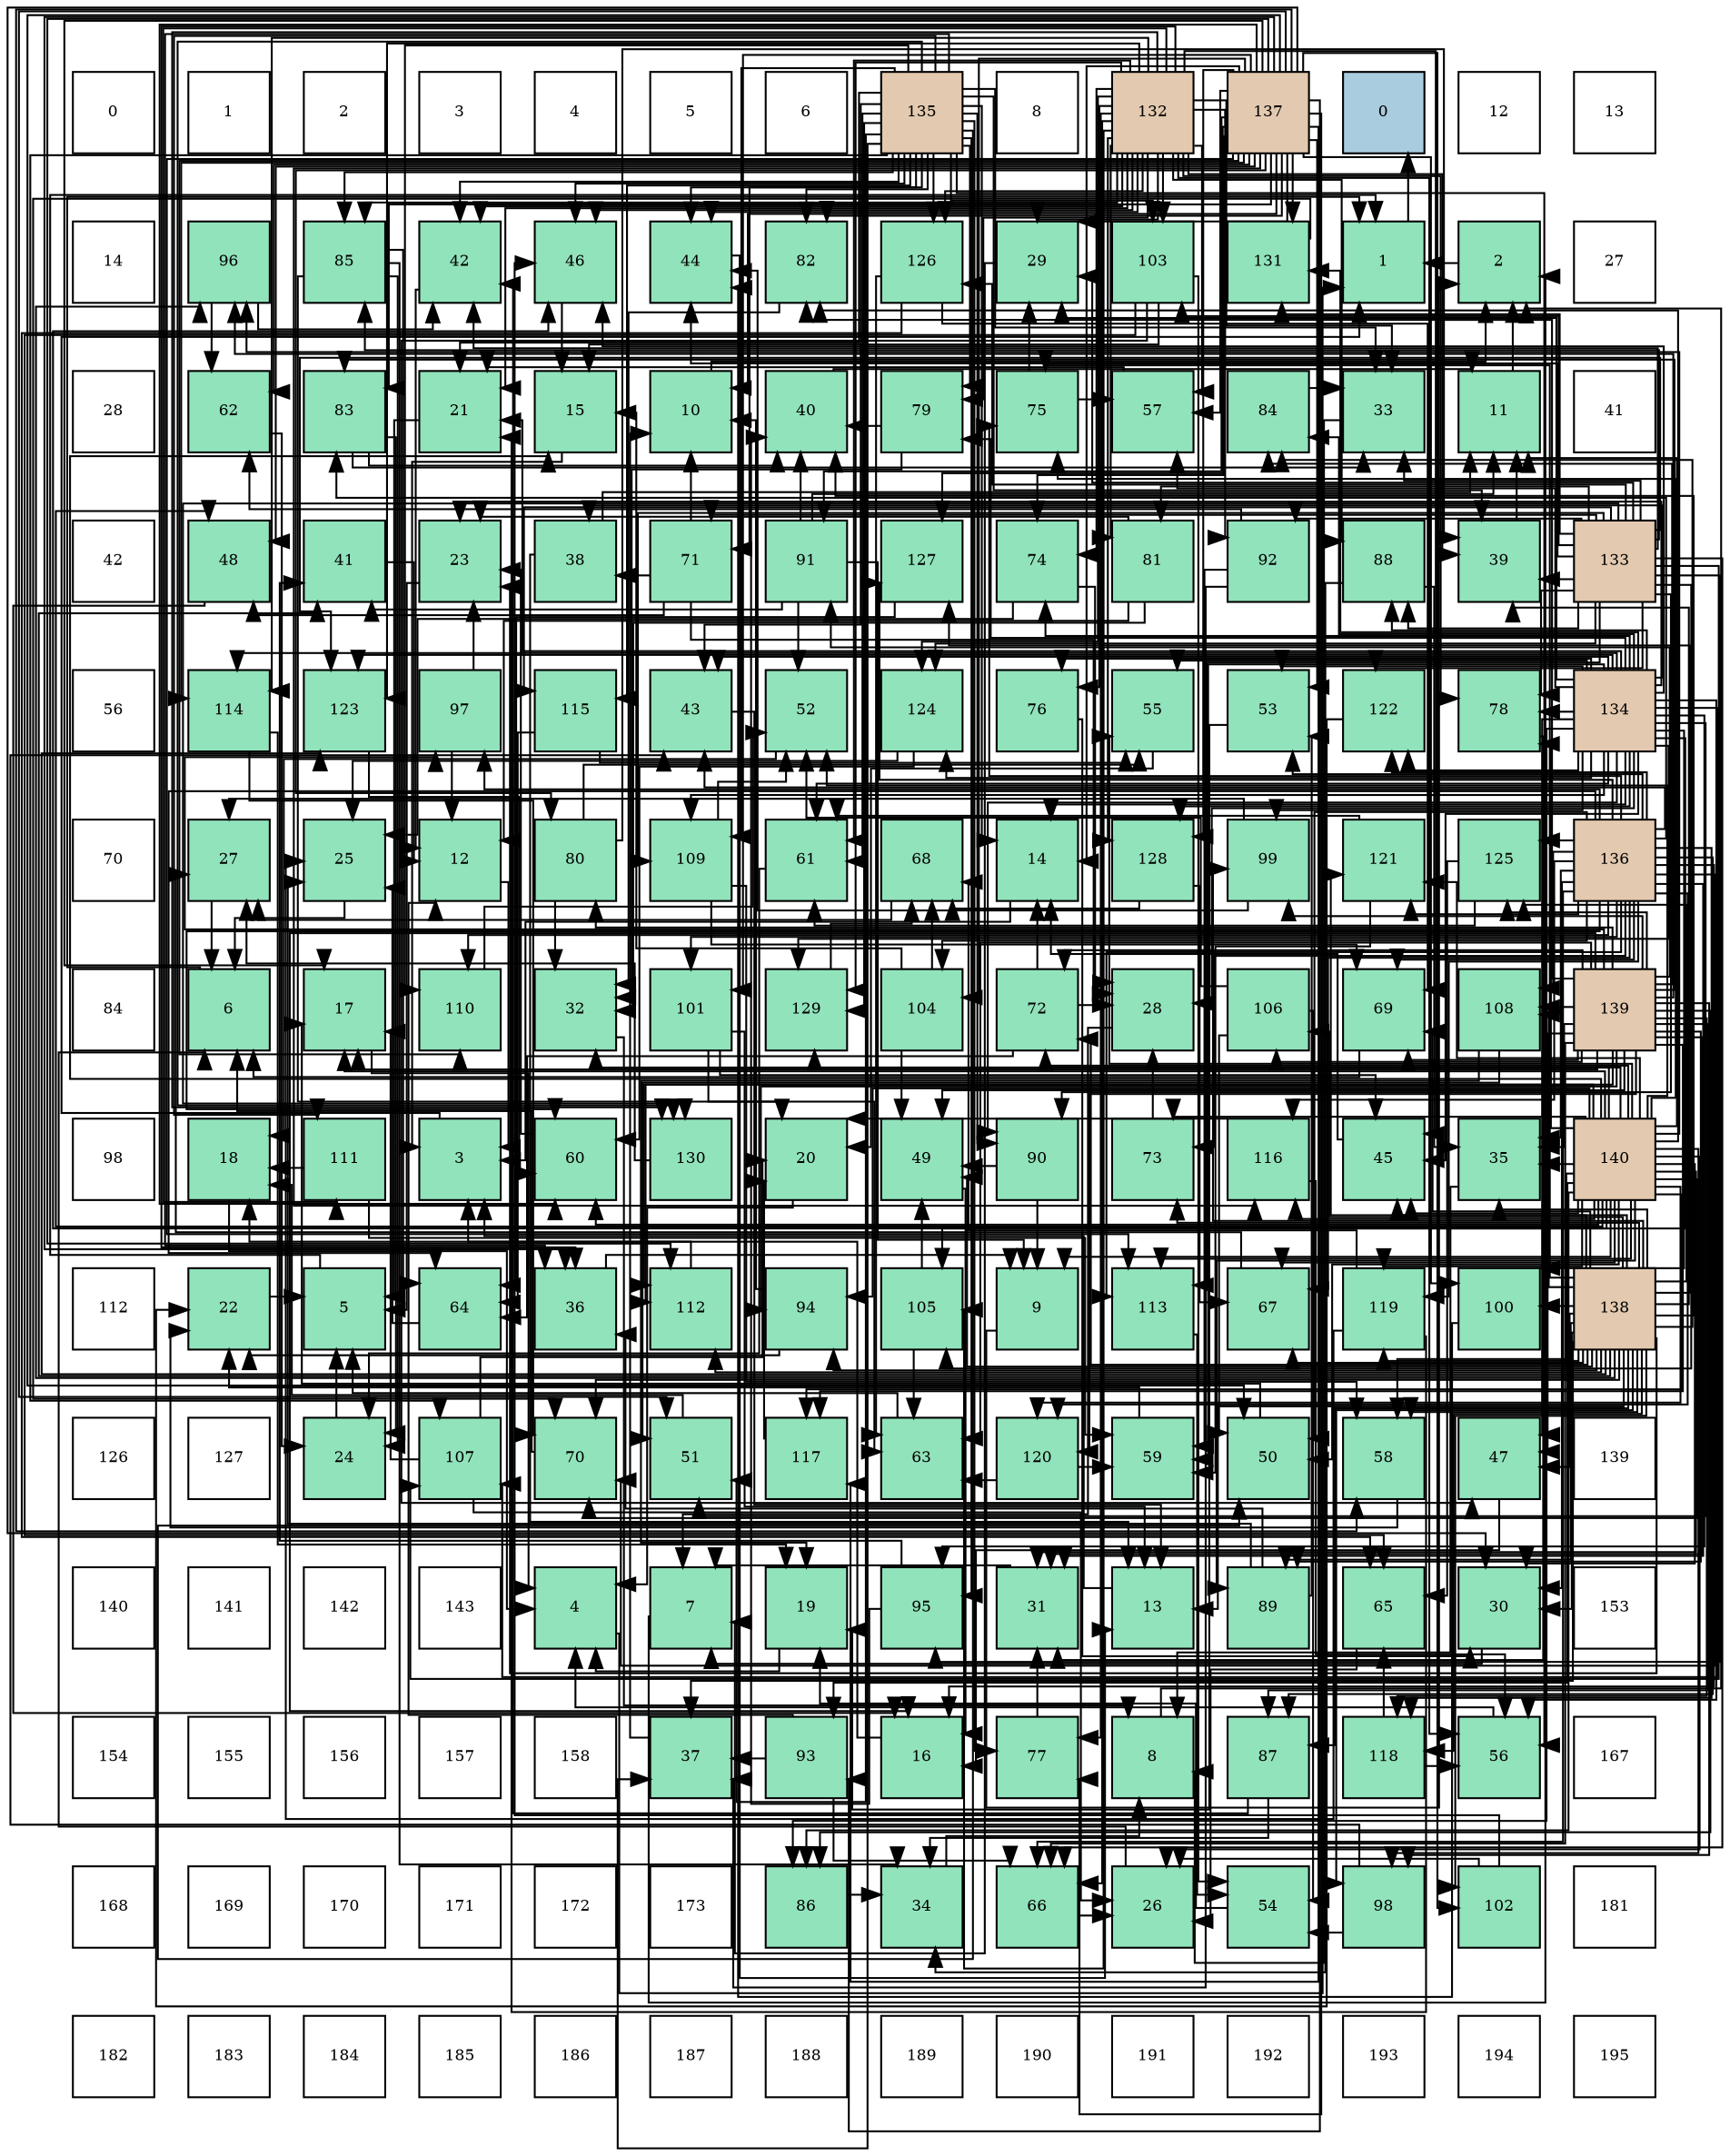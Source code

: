 digraph layout{
 rankdir=TB;
 splines=ortho;
 node [style=filled shape=square fixedsize=true width=0.6];
0[label="0", fontsize=8, fillcolor="#ffffff"];
1[label="1", fontsize=8, fillcolor="#ffffff"];
2[label="2", fontsize=8, fillcolor="#ffffff"];
3[label="3", fontsize=8, fillcolor="#ffffff"];
4[label="4", fontsize=8, fillcolor="#ffffff"];
5[label="5", fontsize=8, fillcolor="#ffffff"];
6[label="6", fontsize=8, fillcolor="#ffffff"];
7[label="135", fontsize=8, fillcolor="#e3c9af"];
8[label="8", fontsize=8, fillcolor="#ffffff"];
9[label="132", fontsize=8, fillcolor="#e3c9af"];
10[label="137", fontsize=8, fillcolor="#e3c9af"];
11[label="0", fontsize=8, fillcolor="#a9ccde"];
12[label="12", fontsize=8, fillcolor="#ffffff"];
13[label="13", fontsize=8, fillcolor="#ffffff"];
14[label="14", fontsize=8, fillcolor="#ffffff"];
15[label="96", fontsize=8, fillcolor="#91e3bb"];
16[label="85", fontsize=8, fillcolor="#91e3bb"];
17[label="42", fontsize=8, fillcolor="#91e3bb"];
18[label="46", fontsize=8, fillcolor="#91e3bb"];
19[label="44", fontsize=8, fillcolor="#91e3bb"];
20[label="82", fontsize=8, fillcolor="#91e3bb"];
21[label="126", fontsize=8, fillcolor="#91e3bb"];
22[label="29", fontsize=8, fillcolor="#91e3bb"];
23[label="103", fontsize=8, fillcolor="#91e3bb"];
24[label="131", fontsize=8, fillcolor="#91e3bb"];
25[label="1", fontsize=8, fillcolor="#91e3bb"];
26[label="2", fontsize=8, fillcolor="#91e3bb"];
27[label="27", fontsize=8, fillcolor="#ffffff"];
28[label="28", fontsize=8, fillcolor="#ffffff"];
29[label="62", fontsize=8, fillcolor="#91e3bb"];
30[label="83", fontsize=8, fillcolor="#91e3bb"];
31[label="21", fontsize=8, fillcolor="#91e3bb"];
32[label="15", fontsize=8, fillcolor="#91e3bb"];
33[label="10", fontsize=8, fillcolor="#91e3bb"];
34[label="40", fontsize=8, fillcolor="#91e3bb"];
35[label="79", fontsize=8, fillcolor="#91e3bb"];
36[label="75", fontsize=8, fillcolor="#91e3bb"];
37[label="57", fontsize=8, fillcolor="#91e3bb"];
38[label="84", fontsize=8, fillcolor="#91e3bb"];
39[label="33", fontsize=8, fillcolor="#91e3bb"];
40[label="11", fontsize=8, fillcolor="#91e3bb"];
41[label="41", fontsize=8, fillcolor="#ffffff"];
42[label="42", fontsize=8, fillcolor="#ffffff"];
43[label="48", fontsize=8, fillcolor="#91e3bb"];
44[label="41", fontsize=8, fillcolor="#91e3bb"];
45[label="23", fontsize=8, fillcolor="#91e3bb"];
46[label="38", fontsize=8, fillcolor="#91e3bb"];
47[label="71", fontsize=8, fillcolor="#91e3bb"];
48[label="91", fontsize=8, fillcolor="#91e3bb"];
49[label="127", fontsize=8, fillcolor="#91e3bb"];
50[label="74", fontsize=8, fillcolor="#91e3bb"];
51[label="81", fontsize=8, fillcolor="#91e3bb"];
52[label="92", fontsize=8, fillcolor="#91e3bb"];
53[label="88", fontsize=8, fillcolor="#91e3bb"];
54[label="39", fontsize=8, fillcolor="#91e3bb"];
55[label="133", fontsize=8, fillcolor="#e3c9af"];
56[label="56", fontsize=8, fillcolor="#ffffff"];
57[label="114", fontsize=8, fillcolor="#91e3bb"];
58[label="123", fontsize=8, fillcolor="#91e3bb"];
59[label="97", fontsize=8, fillcolor="#91e3bb"];
60[label="115", fontsize=8, fillcolor="#91e3bb"];
61[label="43", fontsize=8, fillcolor="#91e3bb"];
62[label="52", fontsize=8, fillcolor="#91e3bb"];
63[label="124", fontsize=8, fillcolor="#91e3bb"];
64[label="76", fontsize=8, fillcolor="#91e3bb"];
65[label="55", fontsize=8, fillcolor="#91e3bb"];
66[label="53", fontsize=8, fillcolor="#91e3bb"];
67[label="122", fontsize=8, fillcolor="#91e3bb"];
68[label="78", fontsize=8, fillcolor="#91e3bb"];
69[label="134", fontsize=8, fillcolor="#e3c9af"];
70[label="70", fontsize=8, fillcolor="#ffffff"];
71[label="27", fontsize=8, fillcolor="#91e3bb"];
72[label="25", fontsize=8, fillcolor="#91e3bb"];
73[label="12", fontsize=8, fillcolor="#91e3bb"];
74[label="80", fontsize=8, fillcolor="#91e3bb"];
75[label="109", fontsize=8, fillcolor="#91e3bb"];
76[label="61", fontsize=8, fillcolor="#91e3bb"];
77[label="68", fontsize=8, fillcolor="#91e3bb"];
78[label="14", fontsize=8, fillcolor="#91e3bb"];
79[label="128", fontsize=8, fillcolor="#91e3bb"];
80[label="99", fontsize=8, fillcolor="#91e3bb"];
81[label="121", fontsize=8, fillcolor="#91e3bb"];
82[label="125", fontsize=8, fillcolor="#91e3bb"];
83[label="136", fontsize=8, fillcolor="#e3c9af"];
84[label="84", fontsize=8, fillcolor="#ffffff"];
85[label="6", fontsize=8, fillcolor="#91e3bb"];
86[label="17", fontsize=8, fillcolor="#91e3bb"];
87[label="110", fontsize=8, fillcolor="#91e3bb"];
88[label="32", fontsize=8, fillcolor="#91e3bb"];
89[label="101", fontsize=8, fillcolor="#91e3bb"];
90[label="129", fontsize=8, fillcolor="#91e3bb"];
91[label="104", fontsize=8, fillcolor="#91e3bb"];
92[label="72", fontsize=8, fillcolor="#91e3bb"];
93[label="28", fontsize=8, fillcolor="#91e3bb"];
94[label="106", fontsize=8, fillcolor="#91e3bb"];
95[label="69", fontsize=8, fillcolor="#91e3bb"];
96[label="108", fontsize=8, fillcolor="#91e3bb"];
97[label="139", fontsize=8, fillcolor="#e3c9af"];
98[label="98", fontsize=8, fillcolor="#ffffff"];
99[label="18", fontsize=8, fillcolor="#91e3bb"];
100[label="111", fontsize=8, fillcolor="#91e3bb"];
101[label="3", fontsize=8, fillcolor="#91e3bb"];
102[label="60", fontsize=8, fillcolor="#91e3bb"];
103[label="130", fontsize=8, fillcolor="#91e3bb"];
104[label="20", fontsize=8, fillcolor="#91e3bb"];
105[label="49", fontsize=8, fillcolor="#91e3bb"];
106[label="90", fontsize=8, fillcolor="#91e3bb"];
107[label="73", fontsize=8, fillcolor="#91e3bb"];
108[label="116", fontsize=8, fillcolor="#91e3bb"];
109[label="45", fontsize=8, fillcolor="#91e3bb"];
110[label="35", fontsize=8, fillcolor="#91e3bb"];
111[label="140", fontsize=8, fillcolor="#e3c9af"];
112[label="112", fontsize=8, fillcolor="#ffffff"];
113[label="22", fontsize=8, fillcolor="#91e3bb"];
114[label="5", fontsize=8, fillcolor="#91e3bb"];
115[label="64", fontsize=8, fillcolor="#91e3bb"];
116[label="36", fontsize=8, fillcolor="#91e3bb"];
117[label="112", fontsize=8, fillcolor="#91e3bb"];
118[label="94", fontsize=8, fillcolor="#91e3bb"];
119[label="105", fontsize=8, fillcolor="#91e3bb"];
120[label="9", fontsize=8, fillcolor="#91e3bb"];
121[label="113", fontsize=8, fillcolor="#91e3bb"];
122[label="67", fontsize=8, fillcolor="#91e3bb"];
123[label="119", fontsize=8, fillcolor="#91e3bb"];
124[label="100", fontsize=8, fillcolor="#91e3bb"];
125[label="138", fontsize=8, fillcolor="#e3c9af"];
126[label="126", fontsize=8, fillcolor="#ffffff"];
127[label="127", fontsize=8, fillcolor="#ffffff"];
128[label="24", fontsize=8, fillcolor="#91e3bb"];
129[label="107", fontsize=8, fillcolor="#91e3bb"];
130[label="70", fontsize=8, fillcolor="#91e3bb"];
131[label="51", fontsize=8, fillcolor="#91e3bb"];
132[label="117", fontsize=8, fillcolor="#91e3bb"];
133[label="63", fontsize=8, fillcolor="#91e3bb"];
134[label="120", fontsize=8, fillcolor="#91e3bb"];
135[label="59", fontsize=8, fillcolor="#91e3bb"];
136[label="50", fontsize=8, fillcolor="#91e3bb"];
137[label="58", fontsize=8, fillcolor="#91e3bb"];
138[label="47", fontsize=8, fillcolor="#91e3bb"];
139[label="139", fontsize=8, fillcolor="#ffffff"];
140[label="140", fontsize=8, fillcolor="#ffffff"];
141[label="141", fontsize=8, fillcolor="#ffffff"];
142[label="142", fontsize=8, fillcolor="#ffffff"];
143[label="143", fontsize=8, fillcolor="#ffffff"];
144[label="4", fontsize=8, fillcolor="#91e3bb"];
145[label="7", fontsize=8, fillcolor="#91e3bb"];
146[label="19", fontsize=8, fillcolor="#91e3bb"];
147[label="95", fontsize=8, fillcolor="#91e3bb"];
148[label="31", fontsize=8, fillcolor="#91e3bb"];
149[label="13", fontsize=8, fillcolor="#91e3bb"];
150[label="89", fontsize=8, fillcolor="#91e3bb"];
151[label="65", fontsize=8, fillcolor="#91e3bb"];
152[label="30", fontsize=8, fillcolor="#91e3bb"];
153[label="153", fontsize=8, fillcolor="#ffffff"];
154[label="154", fontsize=8, fillcolor="#ffffff"];
155[label="155", fontsize=8, fillcolor="#ffffff"];
156[label="156", fontsize=8, fillcolor="#ffffff"];
157[label="157", fontsize=8, fillcolor="#ffffff"];
158[label="158", fontsize=8, fillcolor="#ffffff"];
159[label="37", fontsize=8, fillcolor="#91e3bb"];
160[label="93", fontsize=8, fillcolor="#91e3bb"];
161[label="16", fontsize=8, fillcolor="#91e3bb"];
162[label="77", fontsize=8, fillcolor="#91e3bb"];
163[label="8", fontsize=8, fillcolor="#91e3bb"];
164[label="87", fontsize=8, fillcolor="#91e3bb"];
165[label="118", fontsize=8, fillcolor="#91e3bb"];
166[label="56", fontsize=8, fillcolor="#91e3bb"];
167[label="167", fontsize=8, fillcolor="#ffffff"];
168[label="168", fontsize=8, fillcolor="#ffffff"];
169[label="169", fontsize=8, fillcolor="#ffffff"];
170[label="170", fontsize=8, fillcolor="#ffffff"];
171[label="171", fontsize=8, fillcolor="#ffffff"];
172[label="172", fontsize=8, fillcolor="#ffffff"];
173[label="173", fontsize=8, fillcolor="#ffffff"];
174[label="86", fontsize=8, fillcolor="#91e3bb"];
175[label="34", fontsize=8, fillcolor="#91e3bb"];
176[label="66", fontsize=8, fillcolor="#91e3bb"];
177[label="26", fontsize=8, fillcolor="#91e3bb"];
178[label="54", fontsize=8, fillcolor="#91e3bb"];
179[label="98", fontsize=8, fillcolor="#91e3bb"];
180[label="102", fontsize=8, fillcolor="#91e3bb"];
181[label="181", fontsize=8, fillcolor="#ffffff"];
182[label="182", fontsize=8, fillcolor="#ffffff"];
183[label="183", fontsize=8, fillcolor="#ffffff"];
184[label="184", fontsize=8, fillcolor="#ffffff"];
185[label="185", fontsize=8, fillcolor="#ffffff"];
186[label="186", fontsize=8, fillcolor="#ffffff"];
187[label="187", fontsize=8, fillcolor="#ffffff"];
188[label="188", fontsize=8, fillcolor="#ffffff"];
189[label="189", fontsize=8, fillcolor="#ffffff"];
190[label="190", fontsize=8, fillcolor="#ffffff"];
191[label="191", fontsize=8, fillcolor="#ffffff"];
192[label="192", fontsize=8, fillcolor="#ffffff"];
193[label="193", fontsize=8, fillcolor="#ffffff"];
194[label="194", fontsize=8, fillcolor="#ffffff"];
195[label="195", fontsize=8, fillcolor="#ffffff"];
edge [constraint=false, style=vis];25 -> 11;
26 -> 25;
101 -> 25;
144 -> 25;
114 -> 25;
85 -> 25;
145 -> 26;
163 -> 26;
120 -> 26;
33 -> 26;
40 -> 26;
73 -> 101;
149 -> 101;
78 -> 101;
32 -> 101;
161 -> 101;
86 -> 144;
99 -> 144;
146 -> 144;
104 -> 144;
31 -> 114;
113 -> 114;
45 -> 114;
128 -> 114;
72 -> 85;
177 -> 85;
71 -> 85;
93 -> 145;
22 -> 145;
152 -> 145;
148 -> 145;
88 -> 163;
39 -> 163;
175 -> 163;
110 -> 163;
116 -> 120;
159 -> 33;
46 -> 40;
46 -> 149;
54 -> 40;
34 -> 40;
44 -> 73;
17 -> 73;
61 -> 149;
19 -> 149;
109 -> 78;
18 -> 32;
138 -> 161;
43 -> 161;
105 -> 161;
136 -> 86;
131 -> 99;
62 -> 99;
66 -> 146;
178 -> 146;
65 -> 104;
166 -> 144;
37 -> 31;
137 -> 113;
135 -> 113;
102 -> 45;
76 -> 128;
29 -> 128;
133 -> 114;
115 -> 72;
151 -> 177;
176 -> 177;
122 -> 71;
77 -> 71;
95 -> 85;
130 -> 85;
47 -> 33;
47 -> 93;
47 -> 46;
47 -> 43;
92 -> 78;
92 -> 93;
92 -> 115;
107 -> 93;
50 -> 72;
50 -> 93;
36 -> 22;
36 -> 37;
64 -> 152;
162 -> 148;
68 -> 148;
35 -> 88;
35 -> 34;
74 -> 88;
74 -> 54;
74 -> 65;
51 -> 73;
51 -> 45;
51 -> 88;
20 -> 88;
30 -> 128;
30 -> 39;
30 -> 34;
38 -> 39;
16 -> 104;
16 -> 128;
16 -> 175;
16 -> 115;
174 -> 175;
164 -> 175;
164 -> 17;
53 -> 175;
53 -> 110;
150 -> 72;
150 -> 116;
150 -> 66;
106 -> 120;
106 -> 105;
48 -> 120;
48 -> 40;
48 -> 34;
48 -> 44;
48 -> 62;
52 -> 159;
52 -> 135;
52 -> 29;
160 -> 73;
160 -> 159;
160 -> 176;
118 -> 33;
118 -> 113;
147 -> 34;
147 -> 44;
15 -> 17;
15 -> 29;
59 -> 73;
59 -> 45;
179 -> 61;
179 -> 178;
80 -> 71;
80 -> 19;
124 -> 19;
89 -> 149;
89 -> 109;
89 -> 133;
180 -> 177;
180 -> 18;
23 -> 32;
23 -> 138;
23 -> 178;
23 -> 151;
91 -> 32;
91 -> 105;
91 -> 77;
119 -> 105;
119 -> 133;
94 -> 136;
94 -> 62;
94 -> 178;
129 -> 86;
129 -> 104;
129 -> 177;
96 -> 146;
96 -> 131;
75 -> 62;
75 -> 137;
75 -> 95;
87 -> 62;
100 -> 99;
100 -> 135;
117 -> 99;
121 -> 178;
57 -> 146;
57 -> 130;
60 -> 65;
60 -> 115;
108 -> 104;
108 -> 166;
132 -> 104;
165 -> 166;
165 -> 151;
123 -> 31;
123 -> 72;
123 -> 77;
134 -> 135;
134 -> 133;
81 -> 135;
81 -> 76;
67 -> 113;
58 -> 102;
63 -> 72;
63 -> 102;
82 -> 76;
82 -> 151;
21 -> 133;
21 -> 151;
21 -> 95;
49 -> 115;
79 -> 122;
79 -> 77;
90 -> 77;
103 -> 71;
24 -> 130;
9 -> 31;
9 -> 22;
9 -> 39;
9 -> 116;
9 -> 54;
9 -> 17;
9 -> 19;
9 -> 109;
9 -> 18;
9 -> 166;
9 -> 37;
9 -> 76;
9 -> 176;
9 -> 50;
9 -> 64;
9 -> 162;
9 -> 68;
9 -> 35;
9 -> 51;
9 -> 16;
9 -> 53;
9 -> 52;
9 -> 23;
9 -> 119;
9 -> 100;
9 -> 57;
9 -> 58;
9 -> 63;
9 -> 21;
9 -> 79;
9 -> 90;
9 -> 103;
55 -> 22;
55 -> 39;
55 -> 54;
55 -> 17;
55 -> 19;
55 -> 176;
55 -> 47;
55 -> 68;
55 -> 51;
55 -> 16;
55 -> 53;
55 -> 106;
55 -> 52;
55 -> 147;
55 -> 23;
55 -> 119;
55 -> 129;
55 -> 75;
55 -> 121;
55 -> 60;
55 -> 67;
55 -> 58;
55 -> 63;
55 -> 21;
55 -> 103;
55 -> 24;
69 -> 78;
69 -> 31;
69 -> 45;
69 -> 93;
69 -> 22;
69 -> 46;
69 -> 61;
69 -> 109;
69 -> 18;
69 -> 138;
69 -> 131;
69 -> 66;
69 -> 65;
69 -> 166;
69 -> 37;
69 -> 135;
69 -> 76;
69 -> 50;
69 -> 64;
69 -> 68;
69 -> 35;
69 -> 38;
69 -> 174;
69 -> 53;
69 -> 106;
69 -> 147;
69 -> 80;
69 -> 124;
69 -> 119;
69 -> 129;
69 -> 75;
69 -> 57;
69 -> 67;
69 -> 58;
69 -> 63;
69 -> 79;
69 -> 90;
69 -> 24;
7 -> 78;
7 -> 31;
7 -> 39;
7 -> 116;
7 -> 159;
7 -> 54;
7 -> 17;
7 -> 61;
7 -> 19;
7 -> 18;
7 -> 136;
7 -> 131;
7 -> 166;
7 -> 76;
7 -> 47;
7 -> 162;
7 -> 35;
7 -> 20;
7 -> 16;
7 -> 106;
7 -> 147;
7 -> 23;
7 -> 129;
7 -> 75;
7 -> 87;
7 -> 100;
7 -> 60;
7 -> 21;
7 -> 90;
7 -> 103;
83 -> 161;
83 -> 152;
83 -> 148;
83 -> 110;
83 -> 61;
83 -> 136;
83 -> 66;
83 -> 102;
83 -> 115;
83 -> 176;
83 -> 122;
83 -> 95;
83 -> 130;
83 -> 107;
83 -> 36;
83 -> 30;
83 -> 164;
83 -> 59;
83 -> 89;
83 -> 91;
83 -> 96;
83 -> 87;
83 -> 121;
83 -> 108;
83 -> 165;
83 -> 123;
83 -> 134;
83 -> 81;
83 -> 67;
83 -> 82;
83 -> 49;
10 -> 33;
10 -> 78;
10 -> 86;
10 -> 22;
10 -> 152;
10 -> 116;
10 -> 43;
10 -> 136;
10 -> 131;
10 -> 66;
10 -> 37;
10 -> 137;
10 -> 102;
10 -> 29;
10 -> 50;
10 -> 162;
10 -> 74;
10 -> 20;
10 -> 30;
10 -> 48;
10 -> 160;
10 -> 124;
10 -> 89;
10 -> 180;
10 -> 91;
10 -> 87;
10 -> 117;
10 -> 121;
10 -> 57;
10 -> 108;
10 -> 132;
10 -> 49;
10 -> 79;
10 -> 24;
125 -> 149;
125 -> 45;
125 -> 152;
125 -> 110;
125 -> 159;
125 -> 54;
125 -> 34;
125 -> 44;
125 -> 109;
125 -> 138;
125 -> 105;
125 -> 137;
125 -> 122;
125 -> 95;
125 -> 130;
125 -> 92;
125 -> 107;
125 -> 36;
125 -> 38;
125 -> 164;
125 -> 150;
125 -> 118;
125 -> 15;
125 -> 179;
125 -> 80;
125 -> 124;
125 -> 180;
125 -> 94;
125 -> 96;
125 -> 117;
125 -> 165;
125 -> 123;
125 -> 81;
125 -> 58;
125 -> 82;
125 -> 49;
97 -> 161;
97 -> 86;
97 -> 148;
97 -> 110;
97 -> 138;
97 -> 105;
97 -> 133;
97 -> 176;
97 -> 95;
97 -> 92;
97 -> 74;
97 -> 20;
97 -> 30;
97 -> 38;
97 -> 174;
97 -> 164;
97 -> 150;
97 -> 48;
97 -> 118;
97 -> 15;
97 -> 59;
97 -> 179;
97 -> 80;
97 -> 94;
97 -> 96;
97 -> 117;
97 -> 132;
97 -> 165;
97 -> 134;
97 -> 82;
111 -> 120;
111 -> 40;
111 -> 32;
111 -> 86;
111 -> 177;
111 -> 152;
111 -> 148;
111 -> 88;
111 -> 110;
111 -> 109;
111 -> 18;
111 -> 43;
111 -> 136;
111 -> 62;
111 -> 65;
111 -> 137;
111 -> 102;
111 -> 122;
111 -> 130;
111 -> 92;
111 -> 107;
111 -> 36;
111 -> 68;
111 -> 20;
111 -> 174;
111 -> 150;
111 -> 160;
111 -> 118;
111 -> 15;
111 -> 179;
111 -> 117;
111 -> 121;
111 -> 108;
111 -> 132;
111 -> 123;
111 -> 134;
111 -> 81;
111 -> 90;
edge [constraint=true, style=invis];
0 -> 14 -> 28 -> 42 -> 56 -> 70 -> 84 -> 98 -> 112 -> 126 -> 140 -> 154 -> 168 -> 182;
1 -> 15 -> 29 -> 43 -> 57 -> 71 -> 85 -> 99 -> 113 -> 127 -> 141 -> 155 -> 169 -> 183;
2 -> 16 -> 30 -> 44 -> 58 -> 72 -> 86 -> 100 -> 114 -> 128 -> 142 -> 156 -> 170 -> 184;
3 -> 17 -> 31 -> 45 -> 59 -> 73 -> 87 -> 101 -> 115 -> 129 -> 143 -> 157 -> 171 -> 185;
4 -> 18 -> 32 -> 46 -> 60 -> 74 -> 88 -> 102 -> 116 -> 130 -> 144 -> 158 -> 172 -> 186;
5 -> 19 -> 33 -> 47 -> 61 -> 75 -> 89 -> 103 -> 117 -> 131 -> 145 -> 159 -> 173 -> 187;
6 -> 20 -> 34 -> 48 -> 62 -> 76 -> 90 -> 104 -> 118 -> 132 -> 146 -> 160 -> 174 -> 188;
7 -> 21 -> 35 -> 49 -> 63 -> 77 -> 91 -> 105 -> 119 -> 133 -> 147 -> 161 -> 175 -> 189;
8 -> 22 -> 36 -> 50 -> 64 -> 78 -> 92 -> 106 -> 120 -> 134 -> 148 -> 162 -> 176 -> 190;
9 -> 23 -> 37 -> 51 -> 65 -> 79 -> 93 -> 107 -> 121 -> 135 -> 149 -> 163 -> 177 -> 191;
10 -> 24 -> 38 -> 52 -> 66 -> 80 -> 94 -> 108 -> 122 -> 136 -> 150 -> 164 -> 178 -> 192;
11 -> 25 -> 39 -> 53 -> 67 -> 81 -> 95 -> 109 -> 123 -> 137 -> 151 -> 165 -> 179 -> 193;
12 -> 26 -> 40 -> 54 -> 68 -> 82 -> 96 -> 110 -> 124 -> 138 -> 152 -> 166 -> 180 -> 194;
13 -> 27 -> 41 -> 55 -> 69 -> 83 -> 97 -> 111 -> 125 -> 139 -> 153 -> 167 -> 181 -> 195;
rank = same {0 -> 1 -> 2 -> 3 -> 4 -> 5 -> 6 -> 7 -> 8 -> 9 -> 10 -> 11 -> 12 -> 13};
rank = same {14 -> 15 -> 16 -> 17 -> 18 -> 19 -> 20 -> 21 -> 22 -> 23 -> 24 -> 25 -> 26 -> 27};
rank = same {28 -> 29 -> 30 -> 31 -> 32 -> 33 -> 34 -> 35 -> 36 -> 37 -> 38 -> 39 -> 40 -> 41};
rank = same {42 -> 43 -> 44 -> 45 -> 46 -> 47 -> 48 -> 49 -> 50 -> 51 -> 52 -> 53 -> 54 -> 55};
rank = same {56 -> 57 -> 58 -> 59 -> 60 -> 61 -> 62 -> 63 -> 64 -> 65 -> 66 -> 67 -> 68 -> 69};
rank = same {70 -> 71 -> 72 -> 73 -> 74 -> 75 -> 76 -> 77 -> 78 -> 79 -> 80 -> 81 -> 82 -> 83};
rank = same {84 -> 85 -> 86 -> 87 -> 88 -> 89 -> 90 -> 91 -> 92 -> 93 -> 94 -> 95 -> 96 -> 97};
rank = same {98 -> 99 -> 100 -> 101 -> 102 -> 103 -> 104 -> 105 -> 106 -> 107 -> 108 -> 109 -> 110 -> 111};
rank = same {112 -> 113 -> 114 -> 115 -> 116 -> 117 -> 118 -> 119 -> 120 -> 121 -> 122 -> 123 -> 124 -> 125};
rank = same {126 -> 127 -> 128 -> 129 -> 130 -> 131 -> 132 -> 133 -> 134 -> 135 -> 136 -> 137 -> 138 -> 139};
rank = same {140 -> 141 -> 142 -> 143 -> 144 -> 145 -> 146 -> 147 -> 148 -> 149 -> 150 -> 151 -> 152 -> 153};
rank = same {154 -> 155 -> 156 -> 157 -> 158 -> 159 -> 160 -> 161 -> 162 -> 163 -> 164 -> 165 -> 166 -> 167};
rank = same {168 -> 169 -> 170 -> 171 -> 172 -> 173 -> 174 -> 175 -> 176 -> 177 -> 178 -> 179 -> 180 -> 181};
rank = same {182 -> 183 -> 184 -> 185 -> 186 -> 187 -> 188 -> 189 -> 190 -> 191 -> 192 -> 193 -> 194 -> 195};
}